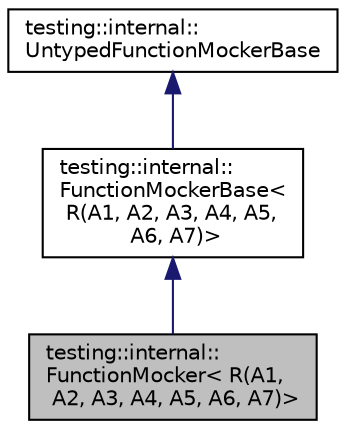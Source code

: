 digraph "testing::internal::FunctionMocker&lt; R(A1, A2, A3, A4, A5, A6, A7)&gt;"
{
  edge [fontname="Helvetica",fontsize="10",labelfontname="Helvetica",labelfontsize="10"];
  node [fontname="Helvetica",fontsize="10",shape=record];
  Node3 [label="testing::internal::\lFunctionMocker\< R(A1,\l A2, A3, A4, A5, A6, A7)\>",height=0.2,width=0.4,color="black", fillcolor="grey75", style="filled", fontcolor="black"];
  Node4 -> Node3 [dir="back",color="midnightblue",fontsize="10",style="solid"];
  Node4 [label="testing::internal::\lFunctionMockerBase\<\l R(A1, A2, A3, A4, A5,\l A6, A7)\>",height=0.2,width=0.4,color="black", fillcolor="white", style="filled",URL="$classtesting_1_1internal_1_1FunctionMockerBase.html"];
  Node5 -> Node4 [dir="back",color="midnightblue",fontsize="10",style="solid"];
  Node5 [label="testing::internal::\lUntypedFunctionMockerBase",height=0.2,width=0.4,color="black", fillcolor="white", style="filled",URL="$classtesting_1_1internal_1_1UntypedFunctionMockerBase.html"];
}
